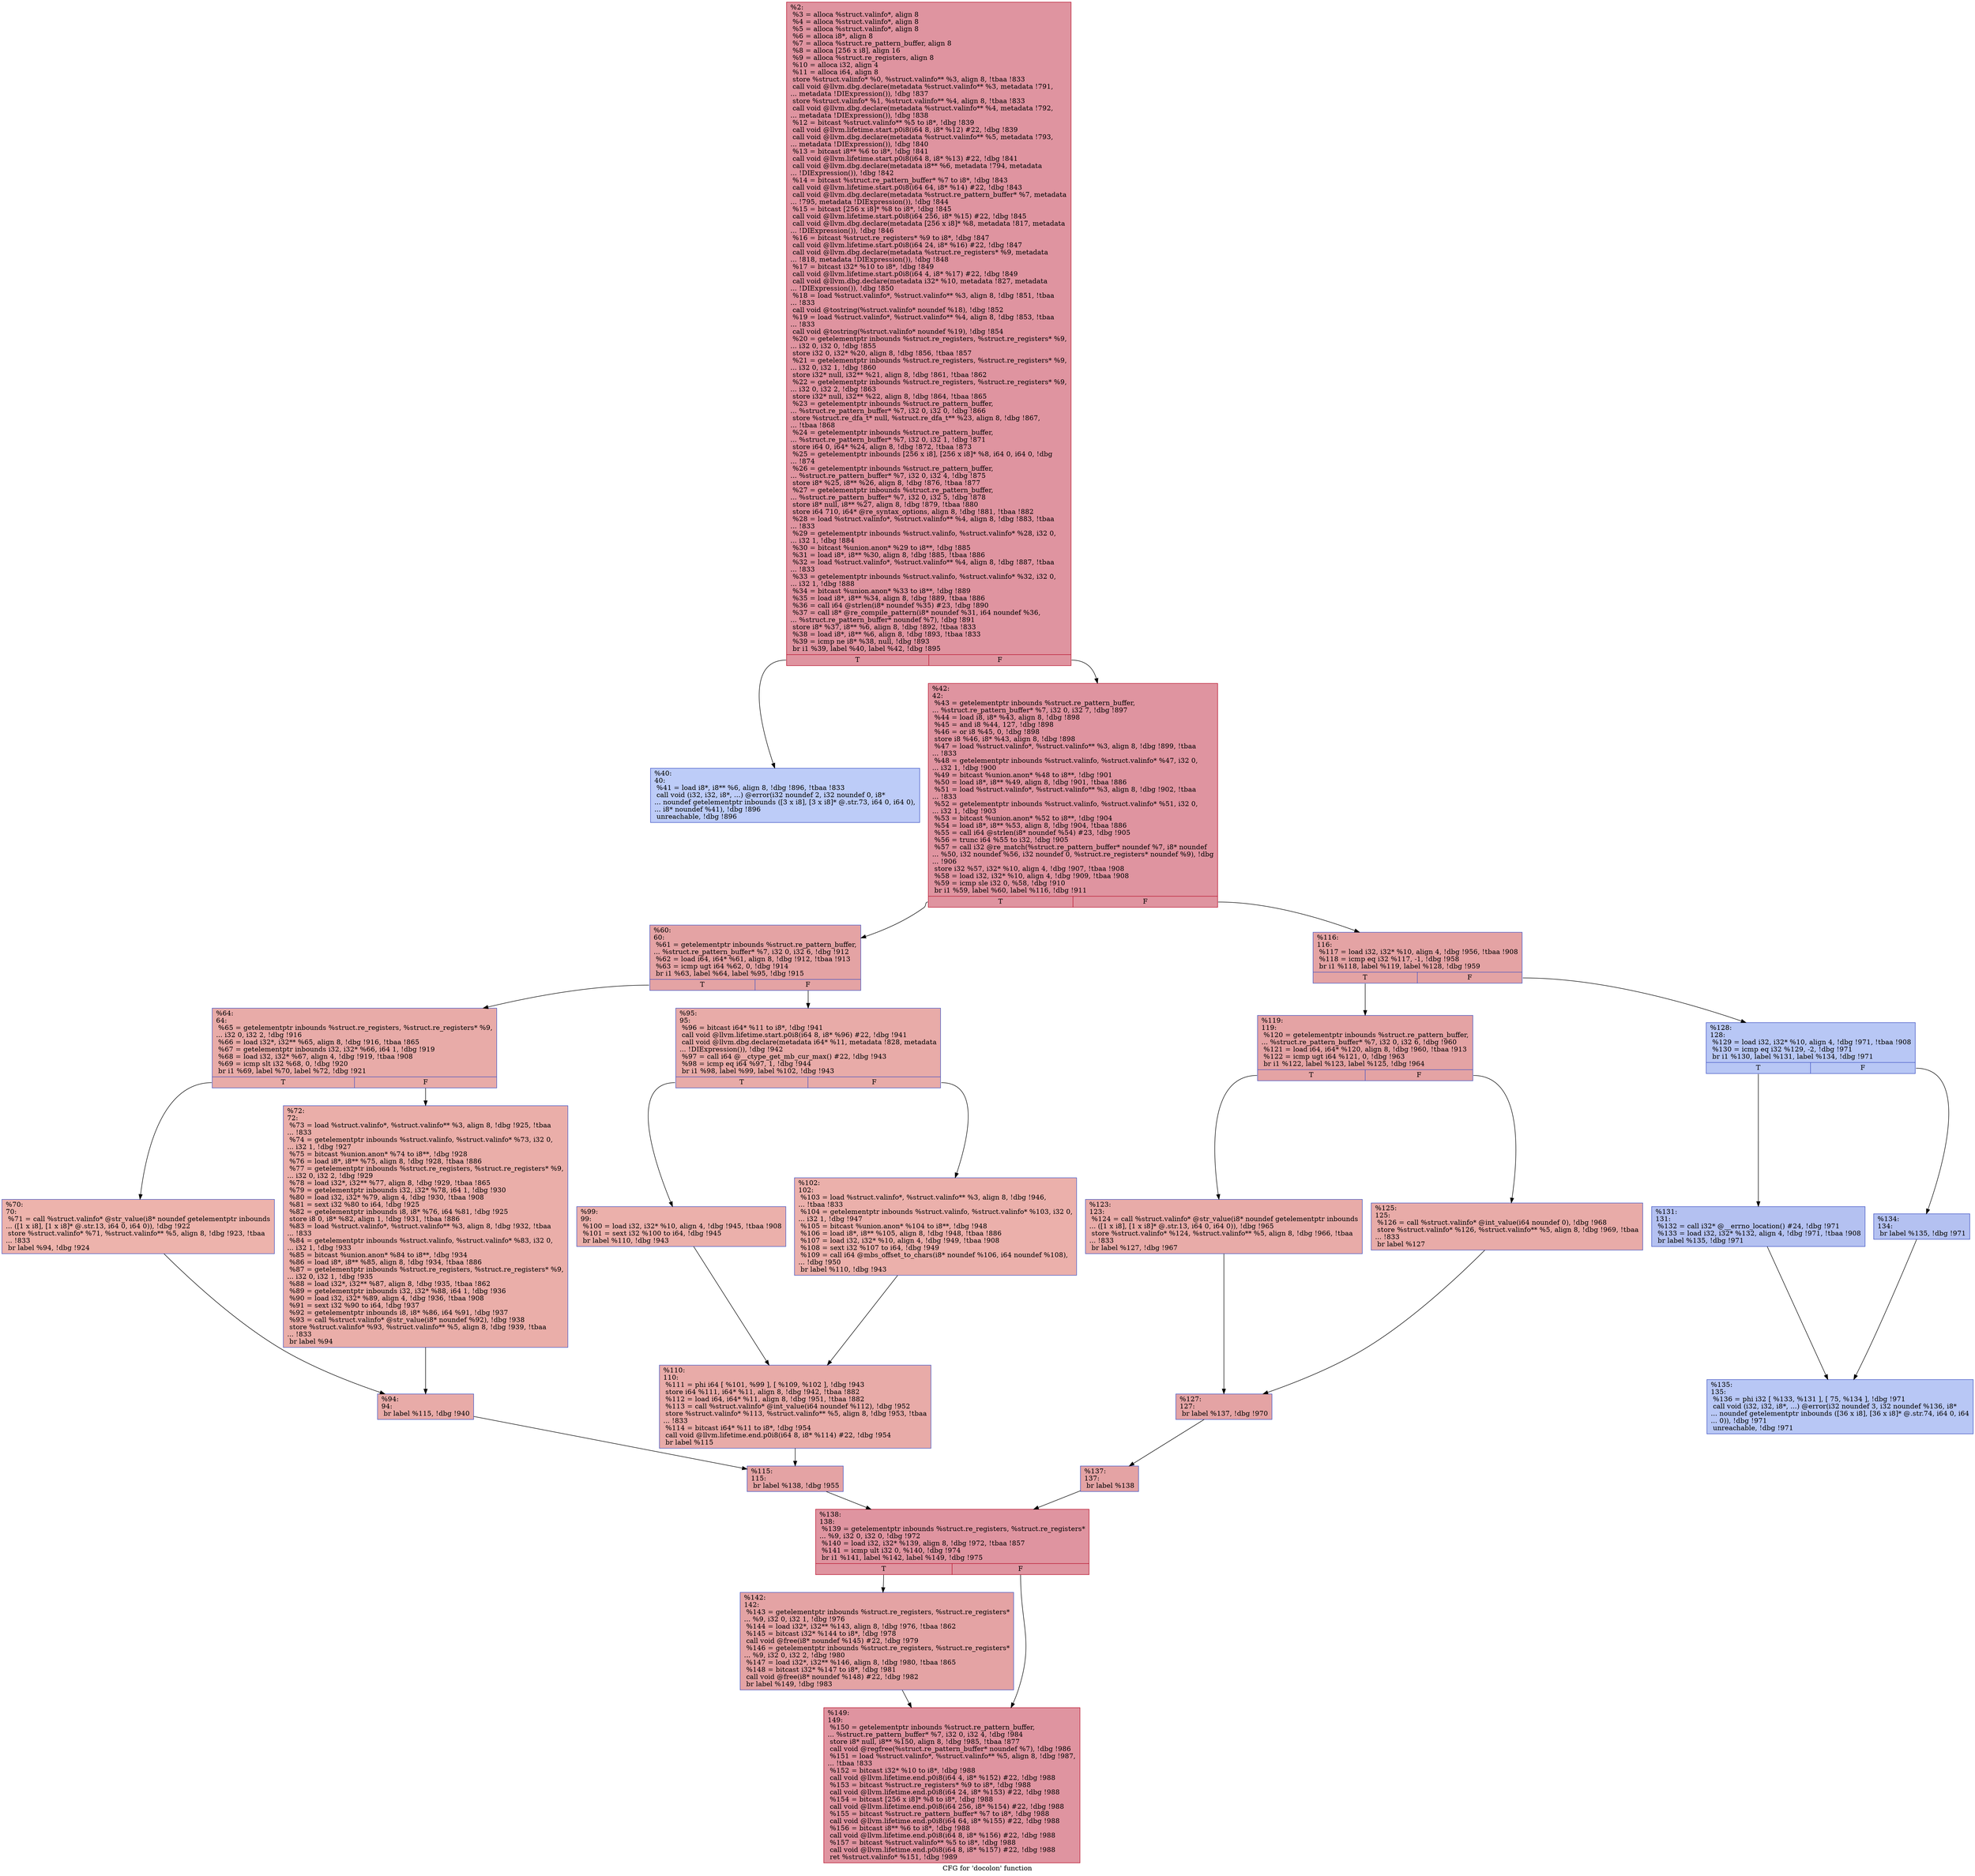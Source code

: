digraph "CFG for 'docolon' function" {
	label="CFG for 'docolon' function";

	Node0x2514f80 [shape=record,color="#b70d28ff", style=filled, fillcolor="#b70d2870",label="{%2:\l  %3 = alloca %struct.valinfo*, align 8\l  %4 = alloca %struct.valinfo*, align 8\l  %5 = alloca %struct.valinfo*, align 8\l  %6 = alloca i8*, align 8\l  %7 = alloca %struct.re_pattern_buffer, align 8\l  %8 = alloca [256 x i8], align 16\l  %9 = alloca %struct.re_registers, align 8\l  %10 = alloca i32, align 4\l  %11 = alloca i64, align 8\l  store %struct.valinfo* %0, %struct.valinfo** %3, align 8, !tbaa !833\l  call void @llvm.dbg.declare(metadata %struct.valinfo** %3, metadata !791,\l... metadata !DIExpression()), !dbg !837\l  store %struct.valinfo* %1, %struct.valinfo** %4, align 8, !tbaa !833\l  call void @llvm.dbg.declare(metadata %struct.valinfo** %4, metadata !792,\l... metadata !DIExpression()), !dbg !838\l  %12 = bitcast %struct.valinfo** %5 to i8*, !dbg !839\l  call void @llvm.lifetime.start.p0i8(i64 8, i8* %12) #22, !dbg !839\l  call void @llvm.dbg.declare(metadata %struct.valinfo** %5, metadata !793,\l... metadata !DIExpression()), !dbg !840\l  %13 = bitcast i8** %6 to i8*, !dbg !841\l  call void @llvm.lifetime.start.p0i8(i64 8, i8* %13) #22, !dbg !841\l  call void @llvm.dbg.declare(metadata i8** %6, metadata !794, metadata\l... !DIExpression()), !dbg !842\l  %14 = bitcast %struct.re_pattern_buffer* %7 to i8*, !dbg !843\l  call void @llvm.lifetime.start.p0i8(i64 64, i8* %14) #22, !dbg !843\l  call void @llvm.dbg.declare(metadata %struct.re_pattern_buffer* %7, metadata\l... !795, metadata !DIExpression()), !dbg !844\l  %15 = bitcast [256 x i8]* %8 to i8*, !dbg !845\l  call void @llvm.lifetime.start.p0i8(i64 256, i8* %15) #22, !dbg !845\l  call void @llvm.dbg.declare(metadata [256 x i8]* %8, metadata !817, metadata\l... !DIExpression()), !dbg !846\l  %16 = bitcast %struct.re_registers* %9 to i8*, !dbg !847\l  call void @llvm.lifetime.start.p0i8(i64 24, i8* %16) #22, !dbg !847\l  call void @llvm.dbg.declare(metadata %struct.re_registers* %9, metadata\l... !818, metadata !DIExpression()), !dbg !848\l  %17 = bitcast i32* %10 to i8*, !dbg !849\l  call void @llvm.lifetime.start.p0i8(i64 4, i8* %17) #22, !dbg !849\l  call void @llvm.dbg.declare(metadata i32* %10, metadata !827, metadata\l... !DIExpression()), !dbg !850\l  %18 = load %struct.valinfo*, %struct.valinfo** %3, align 8, !dbg !851, !tbaa\l... !833\l  call void @tostring(%struct.valinfo* noundef %18), !dbg !852\l  %19 = load %struct.valinfo*, %struct.valinfo** %4, align 8, !dbg !853, !tbaa\l... !833\l  call void @tostring(%struct.valinfo* noundef %19), !dbg !854\l  %20 = getelementptr inbounds %struct.re_registers, %struct.re_registers* %9,\l... i32 0, i32 0, !dbg !855\l  store i32 0, i32* %20, align 8, !dbg !856, !tbaa !857\l  %21 = getelementptr inbounds %struct.re_registers, %struct.re_registers* %9,\l... i32 0, i32 1, !dbg !860\l  store i32* null, i32** %21, align 8, !dbg !861, !tbaa !862\l  %22 = getelementptr inbounds %struct.re_registers, %struct.re_registers* %9,\l... i32 0, i32 2, !dbg !863\l  store i32* null, i32** %22, align 8, !dbg !864, !tbaa !865\l  %23 = getelementptr inbounds %struct.re_pattern_buffer,\l... %struct.re_pattern_buffer* %7, i32 0, i32 0, !dbg !866\l  store %struct.re_dfa_t* null, %struct.re_dfa_t** %23, align 8, !dbg !867,\l... !tbaa !868\l  %24 = getelementptr inbounds %struct.re_pattern_buffer,\l... %struct.re_pattern_buffer* %7, i32 0, i32 1, !dbg !871\l  store i64 0, i64* %24, align 8, !dbg !872, !tbaa !873\l  %25 = getelementptr inbounds [256 x i8], [256 x i8]* %8, i64 0, i64 0, !dbg\l... !874\l  %26 = getelementptr inbounds %struct.re_pattern_buffer,\l... %struct.re_pattern_buffer* %7, i32 0, i32 4, !dbg !875\l  store i8* %25, i8** %26, align 8, !dbg !876, !tbaa !877\l  %27 = getelementptr inbounds %struct.re_pattern_buffer,\l... %struct.re_pattern_buffer* %7, i32 0, i32 5, !dbg !878\l  store i8* null, i8** %27, align 8, !dbg !879, !tbaa !880\l  store i64 710, i64* @re_syntax_options, align 8, !dbg !881, !tbaa !882\l  %28 = load %struct.valinfo*, %struct.valinfo** %4, align 8, !dbg !883, !tbaa\l... !833\l  %29 = getelementptr inbounds %struct.valinfo, %struct.valinfo* %28, i32 0,\l... i32 1, !dbg !884\l  %30 = bitcast %union.anon* %29 to i8**, !dbg !885\l  %31 = load i8*, i8** %30, align 8, !dbg !885, !tbaa !886\l  %32 = load %struct.valinfo*, %struct.valinfo** %4, align 8, !dbg !887, !tbaa\l... !833\l  %33 = getelementptr inbounds %struct.valinfo, %struct.valinfo* %32, i32 0,\l... i32 1, !dbg !888\l  %34 = bitcast %union.anon* %33 to i8**, !dbg !889\l  %35 = load i8*, i8** %34, align 8, !dbg !889, !tbaa !886\l  %36 = call i64 @strlen(i8* noundef %35) #23, !dbg !890\l  %37 = call i8* @re_compile_pattern(i8* noundef %31, i64 noundef %36,\l... %struct.re_pattern_buffer* noundef %7), !dbg !891\l  store i8* %37, i8** %6, align 8, !dbg !892, !tbaa !833\l  %38 = load i8*, i8** %6, align 8, !dbg !893, !tbaa !833\l  %39 = icmp ne i8* %38, null, !dbg !893\l  br i1 %39, label %40, label %42, !dbg !895\l|{<s0>T|<s1>F}}"];
	Node0x2514f80:s0 -> Node0x24f05f0;
	Node0x2514f80:s1 -> Node0x24f0640;
	Node0x24f05f0 [shape=record,color="#3d50c3ff", style=filled, fillcolor="#6a8bef70",label="{%40:\l40:                                               \l  %41 = load i8*, i8** %6, align 8, !dbg !896, !tbaa !833\l  call void (i32, i32, i8*, ...) @error(i32 noundef 2, i32 noundef 0, i8*\l... noundef getelementptr inbounds ([3 x i8], [3 x i8]* @.str.73, i64 0, i64 0),\l... i8* noundef %41), !dbg !896\l  unreachable, !dbg !896\l}"];
	Node0x24f0640 [shape=record,color="#b70d28ff", style=filled, fillcolor="#b70d2870",label="{%42:\l42:                                               \l  %43 = getelementptr inbounds %struct.re_pattern_buffer,\l... %struct.re_pattern_buffer* %7, i32 0, i32 7, !dbg !897\l  %44 = load i8, i8* %43, align 8, !dbg !898\l  %45 = and i8 %44, 127, !dbg !898\l  %46 = or i8 %45, 0, !dbg !898\l  store i8 %46, i8* %43, align 8, !dbg !898\l  %47 = load %struct.valinfo*, %struct.valinfo** %3, align 8, !dbg !899, !tbaa\l... !833\l  %48 = getelementptr inbounds %struct.valinfo, %struct.valinfo* %47, i32 0,\l... i32 1, !dbg !900\l  %49 = bitcast %union.anon* %48 to i8**, !dbg !901\l  %50 = load i8*, i8** %49, align 8, !dbg !901, !tbaa !886\l  %51 = load %struct.valinfo*, %struct.valinfo** %3, align 8, !dbg !902, !tbaa\l... !833\l  %52 = getelementptr inbounds %struct.valinfo, %struct.valinfo* %51, i32 0,\l... i32 1, !dbg !903\l  %53 = bitcast %union.anon* %52 to i8**, !dbg !904\l  %54 = load i8*, i8** %53, align 8, !dbg !904, !tbaa !886\l  %55 = call i64 @strlen(i8* noundef %54) #23, !dbg !905\l  %56 = trunc i64 %55 to i32, !dbg !905\l  %57 = call i32 @re_match(%struct.re_pattern_buffer* noundef %7, i8* noundef\l... %50, i32 noundef %56, i32 noundef 0, %struct.re_registers* noundef %9), !dbg\l... !906\l  store i32 %57, i32* %10, align 4, !dbg !907, !tbaa !908\l  %58 = load i32, i32* %10, align 4, !dbg !909, !tbaa !908\l  %59 = icmp sle i32 0, %58, !dbg !910\l  br i1 %59, label %60, label %116, !dbg !911\l|{<s0>T|<s1>F}}"];
	Node0x24f0640:s0 -> Node0x24f0690;
	Node0x24f0640:s1 -> Node0x24f09b0;
	Node0x24f0690 [shape=record,color="#3d50c3ff", style=filled, fillcolor="#c32e3170",label="{%60:\l60:                                               \l  %61 = getelementptr inbounds %struct.re_pattern_buffer,\l... %struct.re_pattern_buffer* %7, i32 0, i32 6, !dbg !912\l  %62 = load i64, i64* %61, align 8, !dbg !912, !tbaa !913\l  %63 = icmp ugt i64 %62, 0, !dbg !914\l  br i1 %63, label %64, label %95, !dbg !915\l|{<s0>T|<s1>F}}"];
	Node0x24f0690:s0 -> Node0x24f06e0;
	Node0x24f0690:s1 -> Node0x24f0820;
	Node0x24f06e0 [shape=record,color="#3d50c3ff", style=filled, fillcolor="#cc403a70",label="{%64:\l64:                                               \l  %65 = getelementptr inbounds %struct.re_registers, %struct.re_registers* %9,\l... i32 0, i32 2, !dbg !916\l  %66 = load i32*, i32** %65, align 8, !dbg !916, !tbaa !865\l  %67 = getelementptr inbounds i32, i32* %66, i64 1, !dbg !919\l  %68 = load i32, i32* %67, align 4, !dbg !919, !tbaa !908\l  %69 = icmp slt i32 %68, 0, !dbg !920\l  br i1 %69, label %70, label %72, !dbg !921\l|{<s0>T|<s1>F}}"];
	Node0x24f06e0:s0 -> Node0x24f0730;
	Node0x24f06e0:s1 -> Node0x24f0780;
	Node0x24f0730 [shape=record,color="#3d50c3ff", style=filled, fillcolor="#d6524470",label="{%70:\l70:                                               \l  %71 = call %struct.valinfo* @str_value(i8* noundef getelementptr inbounds\l... ([1 x i8], [1 x i8]* @.str.13, i64 0, i64 0)), !dbg !922\l  store %struct.valinfo* %71, %struct.valinfo** %5, align 8, !dbg !923, !tbaa\l... !833\l  br label %94, !dbg !924\l}"];
	Node0x24f0730 -> Node0x24f07d0;
	Node0x24f0780 [shape=record,color="#3d50c3ff", style=filled, fillcolor="#d0473d70",label="{%72:\l72:                                               \l  %73 = load %struct.valinfo*, %struct.valinfo** %3, align 8, !dbg !925, !tbaa\l... !833\l  %74 = getelementptr inbounds %struct.valinfo, %struct.valinfo* %73, i32 0,\l... i32 1, !dbg !927\l  %75 = bitcast %union.anon* %74 to i8**, !dbg !928\l  %76 = load i8*, i8** %75, align 8, !dbg !928, !tbaa !886\l  %77 = getelementptr inbounds %struct.re_registers, %struct.re_registers* %9,\l... i32 0, i32 2, !dbg !929\l  %78 = load i32*, i32** %77, align 8, !dbg !929, !tbaa !865\l  %79 = getelementptr inbounds i32, i32* %78, i64 1, !dbg !930\l  %80 = load i32, i32* %79, align 4, !dbg !930, !tbaa !908\l  %81 = sext i32 %80 to i64, !dbg !925\l  %82 = getelementptr inbounds i8, i8* %76, i64 %81, !dbg !925\l  store i8 0, i8* %82, align 1, !dbg !931, !tbaa !886\l  %83 = load %struct.valinfo*, %struct.valinfo** %3, align 8, !dbg !932, !tbaa\l... !833\l  %84 = getelementptr inbounds %struct.valinfo, %struct.valinfo* %83, i32 0,\l... i32 1, !dbg !933\l  %85 = bitcast %union.anon* %84 to i8**, !dbg !934\l  %86 = load i8*, i8** %85, align 8, !dbg !934, !tbaa !886\l  %87 = getelementptr inbounds %struct.re_registers, %struct.re_registers* %9,\l... i32 0, i32 1, !dbg !935\l  %88 = load i32*, i32** %87, align 8, !dbg !935, !tbaa !862\l  %89 = getelementptr inbounds i32, i32* %88, i64 1, !dbg !936\l  %90 = load i32, i32* %89, align 4, !dbg !936, !tbaa !908\l  %91 = sext i32 %90 to i64, !dbg !937\l  %92 = getelementptr inbounds i8, i8* %86, i64 %91, !dbg !937\l  %93 = call %struct.valinfo* @str_value(i8* noundef %92), !dbg !938\l  store %struct.valinfo* %93, %struct.valinfo** %5, align 8, !dbg !939, !tbaa\l... !833\l  br label %94\l}"];
	Node0x24f0780 -> Node0x24f07d0;
	Node0x24f07d0 [shape=record,color="#3d50c3ff", style=filled, fillcolor="#cc403a70",label="{%94:\l94:                                               \l  br label %115, !dbg !940\l}"];
	Node0x24f07d0 -> Node0x24f0960;
	Node0x24f0820 [shape=record,color="#3d50c3ff", style=filled, fillcolor="#cc403a70",label="{%95:\l95:                                               \l  %96 = bitcast i64* %11 to i8*, !dbg !941\l  call void @llvm.lifetime.start.p0i8(i64 8, i8* %96) #22, !dbg !941\l  call void @llvm.dbg.declare(metadata i64* %11, metadata !828, metadata\l... !DIExpression()), !dbg !942\l  %97 = call i64 @__ctype_get_mb_cur_max() #22, !dbg !943\l  %98 = icmp eq i64 %97, 1, !dbg !944\l  br i1 %98, label %99, label %102, !dbg !943\l|{<s0>T|<s1>F}}"];
	Node0x24f0820:s0 -> Node0x24f0870;
	Node0x24f0820:s1 -> Node0x24f08c0;
	Node0x24f0870 [shape=record,color="#3d50c3ff", style=filled, fillcolor="#d24b4070",label="{%99:\l99:                                               \l  %100 = load i32, i32* %10, align 4, !dbg !945, !tbaa !908\l  %101 = sext i32 %100 to i64, !dbg !945\l  br label %110, !dbg !943\l}"];
	Node0x24f0870 -> Node0x24f0910;
	Node0x24f08c0 [shape=record,color="#3d50c3ff", style=filled, fillcolor="#d24b4070",label="{%102:\l102:                                              \l  %103 = load %struct.valinfo*, %struct.valinfo** %3, align 8, !dbg !946,\l... !tbaa !833\l  %104 = getelementptr inbounds %struct.valinfo, %struct.valinfo* %103, i32 0,\l... i32 1, !dbg !947\l  %105 = bitcast %union.anon* %104 to i8**, !dbg !948\l  %106 = load i8*, i8** %105, align 8, !dbg !948, !tbaa !886\l  %107 = load i32, i32* %10, align 4, !dbg !949, !tbaa !908\l  %108 = sext i32 %107 to i64, !dbg !949\l  %109 = call i64 @mbs_offset_to_chars(i8* noundef %106, i64 noundef %108),\l... !dbg !950\l  br label %110, !dbg !943\l}"];
	Node0x24f08c0 -> Node0x24f0910;
	Node0x24f0910 [shape=record,color="#3d50c3ff", style=filled, fillcolor="#cc403a70",label="{%110:\l110:                                              \l  %111 = phi i64 [ %101, %99 ], [ %109, %102 ], !dbg !943\l  store i64 %111, i64* %11, align 8, !dbg !942, !tbaa !882\l  %112 = load i64, i64* %11, align 8, !dbg !951, !tbaa !882\l  %113 = call %struct.valinfo* @int_value(i64 noundef %112), !dbg !952\l  store %struct.valinfo* %113, %struct.valinfo** %5, align 8, !dbg !953, !tbaa\l... !833\l  %114 = bitcast i64* %11 to i8*, !dbg !954\l  call void @llvm.lifetime.end.p0i8(i64 8, i8* %114) #22, !dbg !954\l  br label %115\l}"];
	Node0x24f0910 -> Node0x24f0960;
	Node0x24f0960 [shape=record,color="#3d50c3ff", style=filled, fillcolor="#c32e3170",label="{%115:\l115:                                              \l  br label %138, !dbg !955\l}"];
	Node0x24f0960 -> Node0x24f0cd0;
	Node0x24f09b0 [shape=record,color="#3d50c3ff", style=filled, fillcolor="#c32e3170",label="{%116:\l116:                                              \l  %117 = load i32, i32* %10, align 4, !dbg !956, !tbaa !908\l  %118 = icmp eq i32 %117, -1, !dbg !958\l  br i1 %118, label %119, label %128, !dbg !959\l|{<s0>T|<s1>F}}"];
	Node0x24f09b0:s0 -> Node0x24f0a00;
	Node0x24f09b0:s1 -> Node0x24f0b40;
	Node0x24f0a00 [shape=record,color="#3d50c3ff", style=filled, fillcolor="#c32e3170",label="{%119:\l119:                                              \l  %120 = getelementptr inbounds %struct.re_pattern_buffer,\l... %struct.re_pattern_buffer* %7, i32 0, i32 6, !dbg !960\l  %121 = load i64, i64* %120, align 8, !dbg !960, !tbaa !913\l  %122 = icmp ugt i64 %121, 0, !dbg !963\l  br i1 %122, label %123, label %125, !dbg !964\l|{<s0>T|<s1>F}}"];
	Node0x24f0a00:s0 -> Node0x24f0a50;
	Node0x24f0a00:s1 -> Node0x24f0aa0;
	Node0x24f0a50 [shape=record,color="#3d50c3ff", style=filled, fillcolor="#cc403a70",label="{%123:\l123:                                              \l  %124 = call %struct.valinfo* @str_value(i8* noundef getelementptr inbounds\l... ([1 x i8], [1 x i8]* @.str.13, i64 0, i64 0)), !dbg !965\l  store %struct.valinfo* %124, %struct.valinfo** %5, align 8, !dbg !966, !tbaa\l... !833\l  br label %127, !dbg !967\l}"];
	Node0x24f0a50 -> Node0x24f0af0;
	Node0x24f0aa0 [shape=record,color="#3d50c3ff", style=filled, fillcolor="#cc403a70",label="{%125:\l125:                                              \l  %126 = call %struct.valinfo* @int_value(i64 noundef 0), !dbg !968\l  store %struct.valinfo* %126, %struct.valinfo** %5, align 8, !dbg !969, !tbaa\l... !833\l  br label %127\l}"];
	Node0x24f0aa0 -> Node0x24f0af0;
	Node0x24f0af0 [shape=record,color="#3d50c3ff", style=filled, fillcolor="#c32e3170",label="{%127:\l127:                                              \l  br label %137, !dbg !970\l}"];
	Node0x24f0af0 -> Node0x24f0c80;
	Node0x24f0b40 [shape=record,color="#3d50c3ff", style=filled, fillcolor="#5f7fe870",label="{%128:\l128:                                              \l  %129 = load i32, i32* %10, align 4, !dbg !971, !tbaa !908\l  %130 = icmp eq i32 %129, -2, !dbg !971\l  br i1 %130, label %131, label %134, !dbg !971\l|{<s0>T|<s1>F}}"];
	Node0x24f0b40:s0 -> Node0x24f0b90;
	Node0x24f0b40:s1 -> Node0x24f0be0;
	Node0x24f0b90 [shape=record,color="#3d50c3ff", style=filled, fillcolor="#5572df70",label="{%131:\l131:                                              \l  %132 = call i32* @__errno_location() #24, !dbg !971\l  %133 = load i32, i32* %132, align 4, !dbg !971, !tbaa !908\l  br label %135, !dbg !971\l}"];
	Node0x24f0b90 -> Node0x24f0c30;
	Node0x24f0be0 [shape=record,color="#3d50c3ff", style=filled, fillcolor="#5572df70",label="{%134:\l134:                                              \l  br label %135, !dbg !971\l}"];
	Node0x24f0be0 -> Node0x24f0c30;
	Node0x24f0c30 [shape=record,color="#3d50c3ff", style=filled, fillcolor="#5f7fe870",label="{%135:\l135:                                              \l  %136 = phi i32 [ %133, %131 ], [ 75, %134 ], !dbg !971\l  call void (i32, i32, i8*, ...) @error(i32 noundef 3, i32 noundef %136, i8*\l... noundef getelementptr inbounds ([36 x i8], [36 x i8]* @.str.74, i64 0, i64\l... 0)), !dbg !971\l  unreachable, !dbg !971\l}"];
	Node0x24f0c80 [shape=record,color="#3d50c3ff", style=filled, fillcolor="#c32e3170",label="{%137:\l137:                                              \l  br label %138\l}"];
	Node0x24f0c80 -> Node0x24f0cd0;
	Node0x24f0cd0 [shape=record,color="#b70d28ff", style=filled, fillcolor="#b70d2870",label="{%138:\l138:                                              \l  %139 = getelementptr inbounds %struct.re_registers, %struct.re_registers*\l... %9, i32 0, i32 0, !dbg !972\l  %140 = load i32, i32* %139, align 8, !dbg !972, !tbaa !857\l  %141 = icmp ult i32 0, %140, !dbg !974\l  br i1 %141, label %142, label %149, !dbg !975\l|{<s0>T|<s1>F}}"];
	Node0x24f0cd0:s0 -> Node0x24f0d20;
	Node0x24f0cd0:s1 -> Node0x24f0d70;
	Node0x24f0d20 [shape=record,color="#3d50c3ff", style=filled, fillcolor="#c32e3170",label="{%142:\l142:                                              \l  %143 = getelementptr inbounds %struct.re_registers, %struct.re_registers*\l... %9, i32 0, i32 1, !dbg !976\l  %144 = load i32*, i32** %143, align 8, !dbg !976, !tbaa !862\l  %145 = bitcast i32* %144 to i8*, !dbg !978\l  call void @free(i8* noundef %145) #22, !dbg !979\l  %146 = getelementptr inbounds %struct.re_registers, %struct.re_registers*\l... %9, i32 0, i32 2, !dbg !980\l  %147 = load i32*, i32** %146, align 8, !dbg !980, !tbaa !865\l  %148 = bitcast i32* %147 to i8*, !dbg !981\l  call void @free(i8* noundef %148) #22, !dbg !982\l  br label %149, !dbg !983\l}"];
	Node0x24f0d20 -> Node0x24f0d70;
	Node0x24f0d70 [shape=record,color="#b70d28ff", style=filled, fillcolor="#b70d2870",label="{%149:\l149:                                              \l  %150 = getelementptr inbounds %struct.re_pattern_buffer,\l... %struct.re_pattern_buffer* %7, i32 0, i32 4, !dbg !984\l  store i8* null, i8** %150, align 8, !dbg !985, !tbaa !877\l  call void @regfree(%struct.re_pattern_buffer* noundef %7), !dbg !986\l  %151 = load %struct.valinfo*, %struct.valinfo** %5, align 8, !dbg !987,\l... !tbaa !833\l  %152 = bitcast i32* %10 to i8*, !dbg !988\l  call void @llvm.lifetime.end.p0i8(i64 4, i8* %152) #22, !dbg !988\l  %153 = bitcast %struct.re_registers* %9 to i8*, !dbg !988\l  call void @llvm.lifetime.end.p0i8(i64 24, i8* %153) #22, !dbg !988\l  %154 = bitcast [256 x i8]* %8 to i8*, !dbg !988\l  call void @llvm.lifetime.end.p0i8(i64 256, i8* %154) #22, !dbg !988\l  %155 = bitcast %struct.re_pattern_buffer* %7 to i8*, !dbg !988\l  call void @llvm.lifetime.end.p0i8(i64 64, i8* %155) #22, !dbg !988\l  %156 = bitcast i8** %6 to i8*, !dbg !988\l  call void @llvm.lifetime.end.p0i8(i64 8, i8* %156) #22, !dbg !988\l  %157 = bitcast %struct.valinfo** %5 to i8*, !dbg !988\l  call void @llvm.lifetime.end.p0i8(i64 8, i8* %157) #22, !dbg !988\l  ret %struct.valinfo* %151, !dbg !989\l}"];
}
